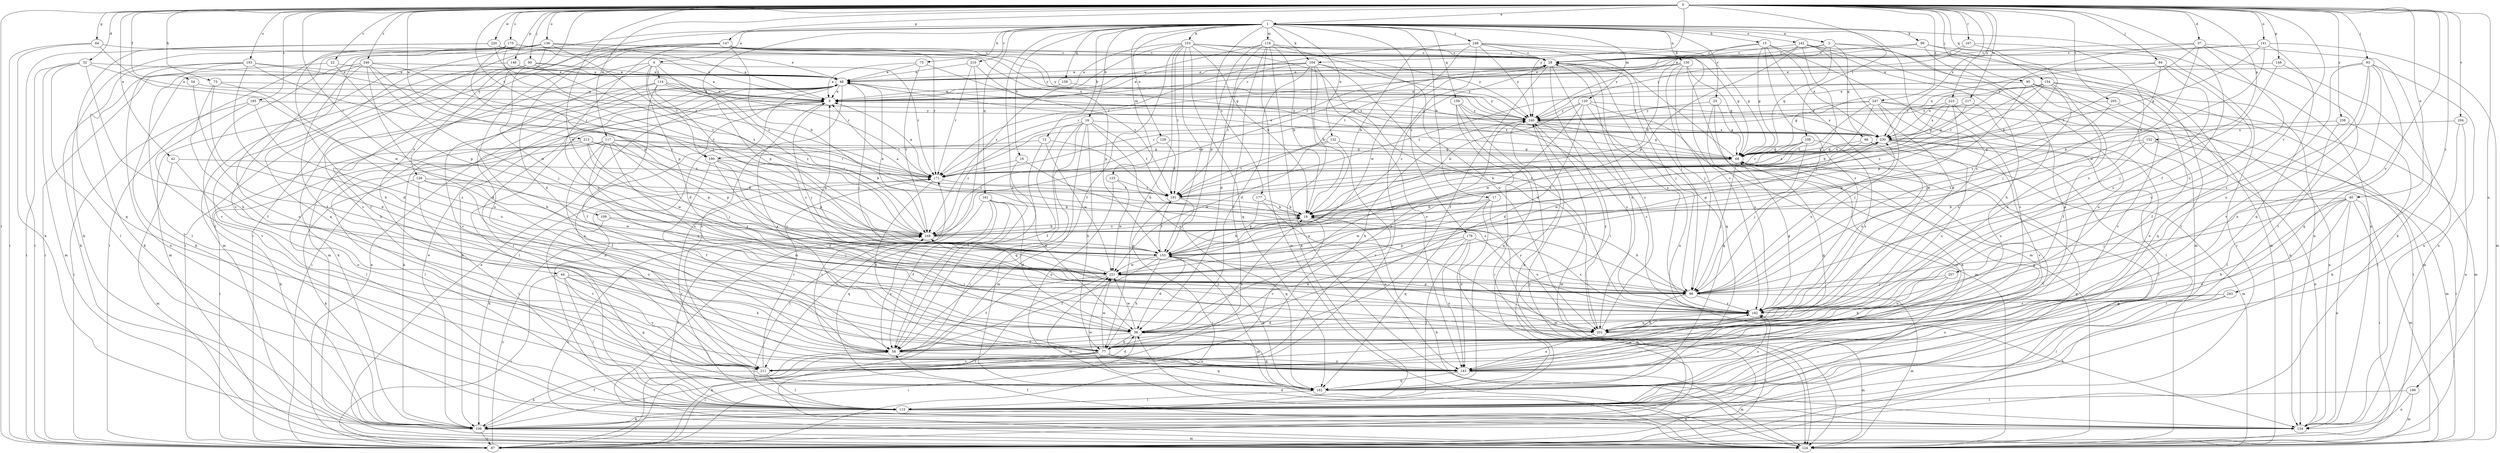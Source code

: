 strict digraph  {
0;
1;
3;
6;
9;
12;
15;
16;
17;
18;
19;
22;
25;
28;
32;
37;
38;
40;
42;
44;
48;
54;
58;
64;
66;
68;
73;
75;
77;
87;
90;
93;
94;
95;
96;
99;
103;
104;
106;
108;
109;
114;
115;
117;
119;
120;
123;
124;
126;
129;
130;
132;
134;
136;
141;
142;
143;
146;
147;
148;
152;
153;
154;
158;
159;
161;
162;
167;
171;
175;
176;
177;
182;
185;
190;
191;
193;
199;
201;
204;
205;
207;
210;
211;
213;
217;
220;
221;
223;
230;
238;
240;
243;
246;
247;
248;
249;
0 -> 1  [label=a];
0 -> 22  [label=c];
0 -> 32  [label=d];
0 -> 37  [label=d];
0 -> 40  [label=e];
0 -> 42  [label=e];
0 -> 54  [label=f];
0 -> 58  [label=f];
0 -> 64  [label=g];
0 -> 73  [label=h];
0 -> 87  [label=i];
0 -> 90  [label=j];
0 -> 93  [label=j];
0 -> 94  [label=j];
0 -> 95  [label=j];
0 -> 108  [label=l];
0 -> 109  [label=l];
0 -> 117  [label=m];
0 -> 126  [label=n];
0 -> 136  [label=o];
0 -> 141  [label=o];
0 -> 146  [label=p];
0 -> 147  [label=p];
0 -> 148  [label=p];
0 -> 152  [label=p];
0 -> 154  [label=q];
0 -> 167  [label=r];
0 -> 175  [label=s];
0 -> 185  [label=t];
0 -> 190  [label=t];
0 -> 193  [label=u];
0 -> 199  [label=u];
0 -> 201  [label=u];
0 -> 204  [label=v];
0 -> 205  [label=v];
0 -> 207  [label=v];
0 -> 213  [label=w];
0 -> 217  [label=w];
0 -> 220  [label=w];
0 -> 221  [label=w];
0 -> 223  [label=x];
0 -> 230  [label=x];
0 -> 238  [label=y];
0 -> 240  [label=y];
0 -> 243  [label=z];
0 -> 246  [label=z];
0 -> 247  [label=z];
1 -> 3  [label=a];
1 -> 6  [label=a];
1 -> 12  [label=b];
1 -> 15  [label=b];
1 -> 16  [label=b];
1 -> 17  [label=b];
1 -> 18  [label=b];
1 -> 25  [label=c];
1 -> 44  [label=e];
1 -> 58  [label=f];
1 -> 75  [label=h];
1 -> 87  [label=i];
1 -> 99  [label=k];
1 -> 103  [label=k];
1 -> 104  [label=k];
1 -> 119  [label=m];
1 -> 120  [label=m];
1 -> 123  [label=m];
1 -> 129  [label=n];
1 -> 130  [label=n];
1 -> 132  [label=n];
1 -> 134  [label=n];
1 -> 142  [label=o];
1 -> 158  [label=q];
1 -> 159  [label=q];
1 -> 161  [label=q];
1 -> 176  [label=s];
1 -> 177  [label=s];
1 -> 182  [label=s];
1 -> 210  [label=v];
1 -> 248  [label=z];
1 -> 249  [label=z];
3 -> 28  [label=c];
3 -> 66  [label=g];
3 -> 68  [label=g];
3 -> 104  [label=k];
3 -> 124  [label=m];
3 -> 143  [label=o];
3 -> 171  [label=r];
6 -> 38  [label=d];
6 -> 77  [label=h];
6 -> 114  [label=l];
6 -> 124  [label=m];
6 -> 153  [label=p];
6 -> 171  [label=r];
6 -> 190  [label=t];
9 -> 28  [label=c];
9 -> 96  [label=j];
9 -> 106  [label=k];
9 -> 115  [label=l];
9 -> 240  [label=y];
12 -> 58  [label=f];
12 -> 96  [label=j];
12 -> 190  [label=t];
12 -> 221  [label=w];
15 -> 19  [label=b];
15 -> 28  [label=c];
15 -> 38  [label=d];
15 -> 68  [label=g];
15 -> 182  [label=s];
15 -> 211  [label=v];
15 -> 230  [label=x];
16 -> 58  [label=f];
16 -> 77  [label=h];
16 -> 87  [label=i];
16 -> 124  [label=m];
16 -> 162  [label=q];
16 -> 191  [label=t];
16 -> 201  [label=u];
16 -> 230  [label=x];
16 -> 249  [label=z];
17 -> 19  [label=b];
17 -> 124  [label=m];
17 -> 143  [label=o];
17 -> 162  [label=q];
17 -> 221  [label=w];
18 -> 38  [label=d];
18 -> 171  [label=r];
18 -> 182  [label=s];
19 -> 9  [label=a];
19 -> 201  [label=u];
19 -> 211  [label=v];
19 -> 249  [label=z];
22 -> 48  [label=e];
22 -> 106  [label=k];
22 -> 153  [label=p];
25 -> 68  [label=g];
25 -> 106  [label=k];
25 -> 182  [label=s];
25 -> 240  [label=y];
28 -> 48  [label=e];
28 -> 58  [label=f];
28 -> 96  [label=j];
28 -> 115  [label=l];
28 -> 134  [label=n];
28 -> 182  [label=s];
28 -> 201  [label=u];
32 -> 9  [label=a];
32 -> 48  [label=e];
32 -> 77  [label=h];
32 -> 87  [label=i];
32 -> 115  [label=l];
32 -> 124  [label=m];
37 -> 28  [label=c];
37 -> 106  [label=k];
37 -> 115  [label=l];
37 -> 153  [label=p];
37 -> 182  [label=s];
37 -> 191  [label=t];
37 -> 230  [label=x];
38 -> 58  [label=f];
38 -> 77  [label=h];
38 -> 87  [label=i];
38 -> 162  [label=q];
38 -> 221  [label=w];
38 -> 240  [label=y];
40 -> 19  [label=b];
40 -> 77  [label=h];
40 -> 87  [label=i];
40 -> 96  [label=j];
40 -> 115  [label=l];
40 -> 124  [label=m];
40 -> 134  [label=n];
40 -> 143  [label=o];
42 -> 124  [label=m];
42 -> 143  [label=o];
42 -> 171  [label=r];
44 -> 77  [label=h];
44 -> 87  [label=i];
44 -> 96  [label=j];
44 -> 115  [label=l];
44 -> 162  [label=q];
44 -> 211  [label=v];
48 -> 9  [label=a];
48 -> 87  [label=i];
48 -> 96  [label=j];
48 -> 106  [label=k];
48 -> 115  [label=l];
48 -> 134  [label=n];
48 -> 211  [label=v];
48 -> 230  [label=x];
54 -> 9  [label=a];
54 -> 77  [label=h];
58 -> 87  [label=i];
58 -> 143  [label=o];
58 -> 249  [label=z];
64 -> 28  [label=c];
64 -> 87  [label=i];
64 -> 106  [label=k];
64 -> 221  [label=w];
66 -> 68  [label=g];
66 -> 124  [label=m];
66 -> 182  [label=s];
66 -> 221  [label=w];
68 -> 28  [label=c];
68 -> 48  [label=e];
68 -> 96  [label=j];
68 -> 115  [label=l];
68 -> 143  [label=o];
68 -> 171  [label=r];
68 -> 230  [label=x];
73 -> 9  [label=a];
73 -> 38  [label=d];
73 -> 58  [label=f];
73 -> 182  [label=s];
75 -> 9  [label=a];
75 -> 48  [label=e];
75 -> 191  [label=t];
75 -> 249  [label=z];
77 -> 9  [label=a];
77 -> 19  [label=b];
77 -> 68  [label=g];
77 -> 87  [label=i];
77 -> 106  [label=k];
77 -> 143  [label=o];
77 -> 162  [label=q];
77 -> 211  [label=v];
77 -> 221  [label=w];
87 -> 48  [label=e];
87 -> 68  [label=g];
87 -> 182  [label=s];
87 -> 240  [label=y];
87 -> 249  [label=z];
90 -> 9  [label=a];
90 -> 48  [label=e];
90 -> 58  [label=f];
90 -> 124  [label=m];
90 -> 191  [label=t];
90 -> 211  [label=v];
93 -> 48  [label=e];
93 -> 134  [label=n];
93 -> 143  [label=o];
93 -> 162  [label=q];
93 -> 182  [label=s];
93 -> 201  [label=u];
93 -> 211  [label=v];
94 -> 48  [label=e];
94 -> 96  [label=j];
94 -> 182  [label=s];
94 -> 201  [label=u];
94 -> 230  [label=x];
95 -> 9  [label=a];
95 -> 58  [label=f];
95 -> 124  [label=m];
95 -> 134  [label=n];
95 -> 153  [label=p];
95 -> 191  [label=t];
95 -> 211  [label=v];
96 -> 19  [label=b];
96 -> 77  [label=h];
96 -> 124  [label=m];
96 -> 182  [label=s];
96 -> 230  [label=x];
99 -> 28  [label=c];
99 -> 87  [label=i];
99 -> 115  [label=l];
99 -> 143  [label=o];
99 -> 240  [label=y];
103 -> 9  [label=a];
103 -> 19  [label=b];
103 -> 28  [label=c];
103 -> 58  [label=f];
103 -> 68  [label=g];
103 -> 77  [label=h];
103 -> 153  [label=p];
103 -> 162  [label=q];
103 -> 182  [label=s];
103 -> 191  [label=t];
103 -> 240  [label=y];
103 -> 249  [label=z];
104 -> 9  [label=a];
104 -> 19  [label=b];
104 -> 38  [label=d];
104 -> 48  [label=e];
104 -> 106  [label=k];
104 -> 143  [label=o];
104 -> 191  [label=t];
104 -> 201  [label=u];
104 -> 240  [label=y];
106 -> 48  [label=e];
106 -> 58  [label=f];
106 -> 68  [label=g];
106 -> 87  [label=i];
106 -> 124  [label=m];
108 -> 19  [label=b];
108 -> 68  [label=g];
108 -> 96  [label=j];
108 -> 171  [label=r];
108 -> 182  [label=s];
108 -> 191  [label=t];
109 -> 96  [label=j];
109 -> 211  [label=v];
109 -> 249  [label=z];
114 -> 9  [label=a];
114 -> 58  [label=f];
114 -> 106  [label=k];
114 -> 182  [label=s];
114 -> 211  [label=v];
114 -> 230  [label=x];
114 -> 249  [label=z];
115 -> 106  [label=k];
115 -> 134  [label=n];
115 -> 171  [label=r];
115 -> 249  [label=z];
117 -> 58  [label=f];
117 -> 68  [label=g];
117 -> 87  [label=i];
117 -> 96  [label=j];
117 -> 115  [label=l];
117 -> 153  [label=p];
117 -> 171  [label=r];
117 -> 182  [label=s];
117 -> 201  [label=u];
119 -> 9  [label=a];
119 -> 19  [label=b];
119 -> 28  [label=c];
119 -> 38  [label=d];
119 -> 124  [label=m];
119 -> 134  [label=n];
119 -> 153  [label=p];
119 -> 201  [label=u];
119 -> 211  [label=v];
120 -> 19  [label=b];
120 -> 38  [label=d];
120 -> 124  [label=m];
120 -> 162  [label=q];
120 -> 221  [label=w];
120 -> 230  [label=x];
120 -> 240  [label=y];
123 -> 143  [label=o];
123 -> 191  [label=t];
123 -> 221  [label=w];
124 -> 19  [label=b];
124 -> 38  [label=d];
124 -> 48  [label=e];
124 -> 249  [label=z];
126 -> 106  [label=k];
126 -> 115  [label=l];
126 -> 143  [label=o];
126 -> 191  [label=t];
126 -> 221  [label=w];
129 -> 68  [label=g];
129 -> 191  [label=t];
129 -> 249  [label=z];
130 -> 48  [label=e];
130 -> 68  [label=g];
130 -> 96  [label=j];
130 -> 124  [label=m];
130 -> 162  [label=q];
130 -> 171  [label=r];
132 -> 68  [label=g];
132 -> 191  [label=t];
132 -> 211  [label=v];
132 -> 221  [label=w];
134 -> 58  [label=f];
134 -> 221  [label=w];
136 -> 9  [label=a];
136 -> 28  [label=c];
136 -> 87  [label=i];
136 -> 115  [label=l];
136 -> 124  [label=m];
136 -> 162  [label=q];
136 -> 211  [label=v];
136 -> 221  [label=w];
136 -> 240  [label=y];
136 -> 249  [label=z];
141 -> 28  [label=c];
141 -> 48  [label=e];
141 -> 68  [label=g];
141 -> 124  [label=m];
141 -> 162  [label=q];
141 -> 221  [label=w];
142 -> 28  [label=c];
142 -> 38  [label=d];
142 -> 77  [label=h];
142 -> 96  [label=j];
142 -> 124  [label=m];
142 -> 134  [label=n];
142 -> 153  [label=p];
142 -> 191  [label=t];
143 -> 68  [label=g];
143 -> 124  [label=m];
143 -> 162  [label=q];
143 -> 171  [label=r];
143 -> 182  [label=s];
146 -> 48  [label=e];
146 -> 143  [label=o];
146 -> 171  [label=r];
147 -> 19  [label=b];
147 -> 28  [label=c];
147 -> 38  [label=d];
147 -> 68  [label=g];
147 -> 87  [label=i];
147 -> 143  [label=o];
147 -> 171  [label=r];
147 -> 201  [label=u];
147 -> 211  [label=v];
147 -> 240  [label=y];
148 -> 48  [label=e];
148 -> 96  [label=j];
148 -> 134  [label=n];
152 -> 68  [label=g];
152 -> 87  [label=i];
152 -> 134  [label=n];
152 -> 201  [label=u];
152 -> 249  [label=z];
153 -> 19  [label=b];
153 -> 28  [label=c];
153 -> 38  [label=d];
153 -> 58  [label=f];
153 -> 77  [label=h];
153 -> 124  [label=m];
153 -> 162  [label=q];
153 -> 191  [label=t];
153 -> 221  [label=w];
154 -> 9  [label=a];
154 -> 58  [label=f];
154 -> 68  [label=g];
154 -> 96  [label=j];
154 -> 162  [label=q];
154 -> 171  [label=r];
154 -> 201  [label=u];
154 -> 230  [label=x];
154 -> 249  [label=z];
158 -> 9  [label=a];
158 -> 240  [label=y];
159 -> 87  [label=i];
159 -> 106  [label=k];
159 -> 162  [label=q];
159 -> 182  [label=s];
159 -> 240  [label=y];
161 -> 19  [label=b];
161 -> 38  [label=d];
161 -> 58  [label=f];
161 -> 115  [label=l];
161 -> 162  [label=q];
161 -> 211  [label=v];
162 -> 115  [label=l];
162 -> 182  [label=s];
162 -> 221  [label=w];
162 -> 240  [label=y];
167 -> 19  [label=b];
167 -> 28  [label=c];
167 -> 182  [label=s];
167 -> 240  [label=y];
171 -> 9  [label=a];
171 -> 77  [label=h];
171 -> 106  [label=k];
171 -> 191  [label=t];
171 -> 230  [label=x];
175 -> 28  [label=c];
175 -> 77  [label=h];
175 -> 106  [label=k];
175 -> 153  [label=p];
175 -> 230  [label=x];
175 -> 249  [label=z];
176 -> 38  [label=d];
176 -> 115  [label=l];
176 -> 124  [label=m];
176 -> 143  [label=o];
176 -> 153  [label=p];
176 -> 182  [label=s];
177 -> 19  [label=b];
177 -> 143  [label=o];
177 -> 153  [label=p];
182 -> 38  [label=d];
182 -> 68  [label=g];
182 -> 153  [label=p];
182 -> 201  [label=u];
185 -> 87  [label=i];
185 -> 201  [label=u];
185 -> 211  [label=v];
185 -> 240  [label=y];
190 -> 38  [label=d];
190 -> 58  [label=f];
190 -> 96  [label=j];
190 -> 153  [label=p];
190 -> 171  [label=r];
191 -> 19  [label=b];
191 -> 87  [label=i];
191 -> 162  [label=q];
193 -> 38  [label=d];
193 -> 48  [label=e];
193 -> 106  [label=k];
193 -> 115  [label=l];
193 -> 134  [label=n];
193 -> 171  [label=r];
193 -> 249  [label=z];
199 -> 115  [label=l];
199 -> 124  [label=m];
199 -> 134  [label=n];
201 -> 28  [label=c];
201 -> 124  [label=m];
201 -> 143  [label=o];
201 -> 240  [label=y];
201 -> 249  [label=z];
204 -> 115  [label=l];
204 -> 134  [label=n];
204 -> 230  [label=x];
205 -> 134  [label=n];
205 -> 240  [label=y];
205 -> 249  [label=z];
207 -> 77  [label=h];
207 -> 96  [label=j];
207 -> 201  [label=u];
210 -> 48  [label=e];
210 -> 124  [label=m];
210 -> 153  [label=p];
210 -> 171  [label=r];
211 -> 9  [label=a];
211 -> 38  [label=d];
211 -> 106  [label=k];
211 -> 115  [label=l];
211 -> 171  [label=r];
213 -> 19  [label=b];
213 -> 68  [label=g];
213 -> 106  [label=k];
213 -> 115  [label=l];
213 -> 153  [label=p];
213 -> 221  [label=w];
213 -> 249  [label=z];
217 -> 68  [label=g];
217 -> 182  [label=s];
217 -> 240  [label=y];
220 -> 9  [label=a];
220 -> 28  [label=c];
220 -> 48  [label=e];
220 -> 87  [label=i];
220 -> 162  [label=q];
220 -> 171  [label=r];
221 -> 9  [label=a];
221 -> 58  [label=f];
221 -> 87  [label=i];
221 -> 96  [label=j];
223 -> 68  [label=g];
223 -> 143  [label=o];
223 -> 221  [label=w];
223 -> 230  [label=x];
223 -> 240  [label=y];
230 -> 68  [label=g];
230 -> 115  [label=l];
230 -> 124  [label=m];
230 -> 153  [label=p];
230 -> 201  [label=u];
230 -> 211  [label=v];
238 -> 106  [label=k];
238 -> 115  [label=l];
238 -> 230  [label=x];
240 -> 9  [label=a];
240 -> 68  [label=g];
240 -> 77  [label=h];
240 -> 124  [label=m];
240 -> 182  [label=s];
240 -> 230  [label=x];
243 -> 106  [label=k];
243 -> 115  [label=l];
243 -> 143  [label=o];
243 -> 182  [label=s];
246 -> 38  [label=d];
246 -> 48  [label=e];
246 -> 58  [label=f];
246 -> 87  [label=i];
246 -> 96  [label=j];
246 -> 106  [label=k];
246 -> 153  [label=p];
246 -> 249  [label=z];
247 -> 19  [label=b];
247 -> 87  [label=i];
247 -> 96  [label=j];
247 -> 115  [label=l];
247 -> 124  [label=m];
247 -> 171  [label=r];
247 -> 191  [label=t];
247 -> 240  [label=y];
248 -> 19  [label=b];
248 -> 28  [label=c];
248 -> 68  [label=g];
248 -> 96  [label=j];
248 -> 171  [label=r];
248 -> 182  [label=s];
248 -> 211  [label=v];
248 -> 221  [label=w];
248 -> 240  [label=y];
249 -> 19  [label=b];
249 -> 28  [label=c];
249 -> 48  [label=e];
249 -> 153  [label=p];
249 -> 230  [label=x];
}
